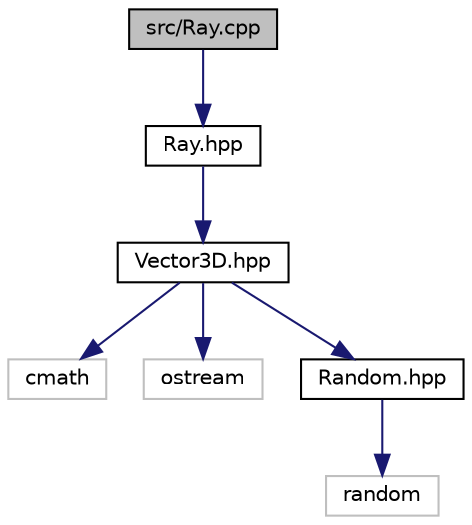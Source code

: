 digraph "src/Ray.cpp"
{
 // LATEX_PDF_SIZE
  edge [fontname="Helvetica",fontsize="10",labelfontname="Helvetica",labelfontsize="10"];
  node [fontname="Helvetica",fontsize="10",shape=record];
  Node1 [label="src/Ray.cpp",height=0.2,width=0.4,color="black", fillcolor="grey75", style="filled", fontcolor="black",tooltip="Implementation of the Ray class."];
  Node1 -> Node2 [color="midnightblue",fontsize="10",style="solid",fontname="Helvetica"];
  Node2 [label="Ray.hpp",height=0.2,width=0.4,color="black", fillcolor="white", style="filled",URL="$Ray_8hpp_source.html",tooltip=" "];
  Node2 -> Node3 [color="midnightblue",fontsize="10",style="solid",fontname="Helvetica"];
  Node3 [label="Vector3D.hpp",height=0.2,width=0.4,color="black", fillcolor="white", style="filled",URL="$Vector3D_8hpp_source.html",tooltip=" "];
  Node3 -> Node4 [color="midnightblue",fontsize="10",style="solid",fontname="Helvetica"];
  Node4 [label="cmath",height=0.2,width=0.4,color="grey75", fillcolor="white", style="filled",tooltip=" "];
  Node3 -> Node5 [color="midnightblue",fontsize="10",style="solid",fontname="Helvetica"];
  Node5 [label="ostream",height=0.2,width=0.4,color="grey75", fillcolor="white", style="filled",tooltip=" "];
  Node3 -> Node6 [color="midnightblue",fontsize="10",style="solid",fontname="Helvetica"];
  Node6 [label="Random.hpp",height=0.2,width=0.4,color="black", fillcolor="white", style="filled",URL="$Random_8hpp_source.html",tooltip=" "];
  Node6 -> Node7 [color="midnightblue",fontsize="10",style="solid",fontname="Helvetica"];
  Node7 [label="random",height=0.2,width=0.4,color="grey75", fillcolor="white", style="filled",tooltip=" "];
}
